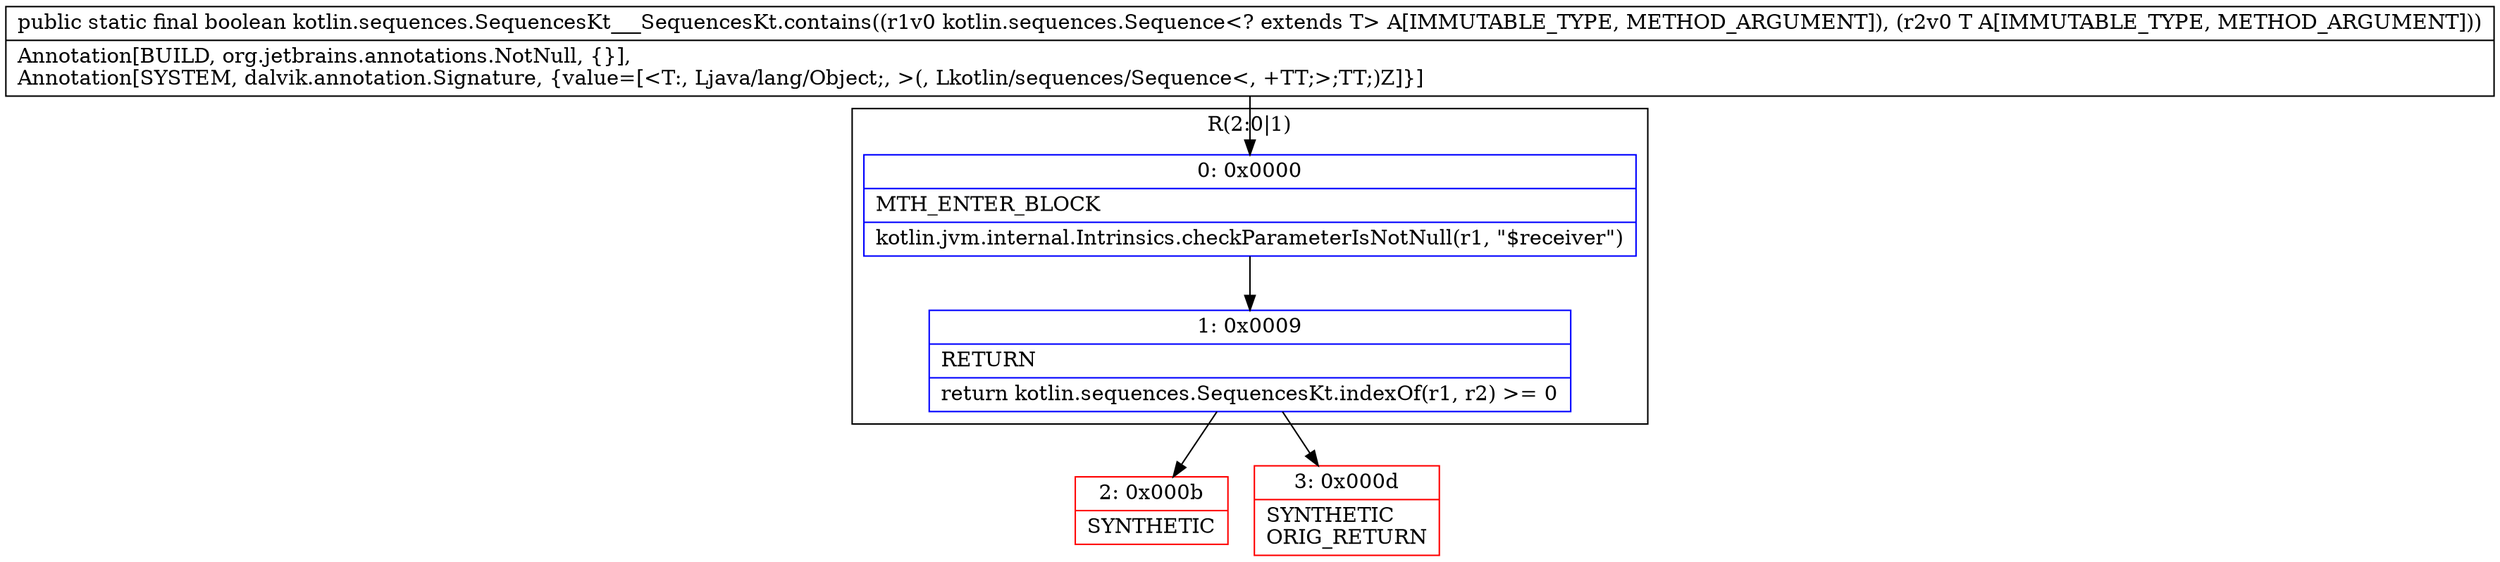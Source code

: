 digraph "CFG forkotlin.sequences.SequencesKt___SequencesKt.contains(Lkotlin\/sequences\/Sequence;Ljava\/lang\/Object;)Z" {
subgraph cluster_Region_982380616 {
label = "R(2:0|1)";
node [shape=record,color=blue];
Node_0 [shape=record,label="{0\:\ 0x0000|MTH_ENTER_BLOCK\l|kotlin.jvm.internal.Intrinsics.checkParameterIsNotNull(r1, \"$receiver\")\l}"];
Node_1 [shape=record,label="{1\:\ 0x0009|RETURN\l|return kotlin.sequences.SequencesKt.indexOf(r1, r2) \>= 0\l}"];
}
Node_2 [shape=record,color=red,label="{2\:\ 0x000b|SYNTHETIC\l}"];
Node_3 [shape=record,color=red,label="{3\:\ 0x000d|SYNTHETIC\lORIG_RETURN\l}"];
MethodNode[shape=record,label="{public static final boolean kotlin.sequences.SequencesKt___SequencesKt.contains((r1v0 kotlin.sequences.Sequence\<? extends T\> A[IMMUTABLE_TYPE, METHOD_ARGUMENT]), (r2v0 T A[IMMUTABLE_TYPE, METHOD_ARGUMENT]))  | Annotation[BUILD, org.jetbrains.annotations.NotNull, \{\}], \lAnnotation[SYSTEM, dalvik.annotation.Signature, \{value=[\<T:, Ljava\/lang\/Object;, \>(, Lkotlin\/sequences\/Sequence\<, +TT;\>;TT;)Z]\}]\l}"];
MethodNode -> Node_0;
Node_0 -> Node_1;
Node_1 -> Node_2;
Node_1 -> Node_3;
}

